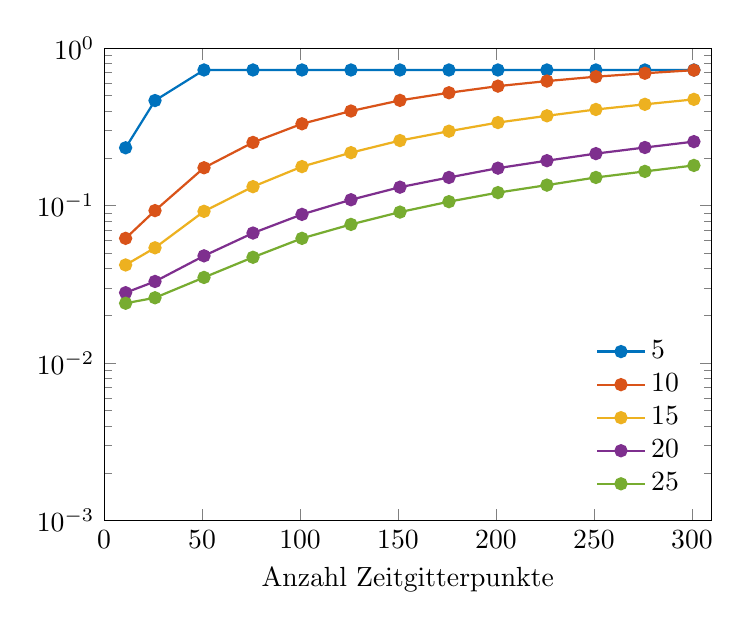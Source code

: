 % This file was created by matlab2tikz.
%
%The latest updates can be retrieved from
%  http://www.mathworks.com/matlabcentral/fileexchange/22022-matlab2tikz-matlab2tikz
%where you can also make suggestions and rate matlab2tikz.
%
\definecolor{mycolor1}{rgb}{0.0,0.447,0.741}%
\definecolor{mycolor2}{rgb}{0.85,0.325,0.098}%
\definecolor{mycolor3}{rgb}{0.929,0.694,0.125}%
\definecolor{mycolor4}{rgb}{0.494,0.184,0.556}%
\definecolor{mycolor5}{rgb}{0.466,0.674,0.188}%
%
\begin{tikzpicture}

\begin{axis}[%
width=7.715cm,
height=6cm,
at={(1.011in,0.642in)},
scale only axis,
xmin=0,
xmax=310,
xlabel={Anzahl Zeitgitterpunkte},
ymode=log,
ymin=0.001,
ymax=1,
yminorticks=true,
axis background/.style={fill=white},
legend style={at={(0.97,0.03)},anchor=south east,legend cell align=left,align=left,fill=none,draw=none}
]
\addplot [color=mycolor1,solid,mark=*,mark options={solid}, thick]
  table[row sep=crcr]{%
11	0.233\\
26	0.465\\
51	0.727\\
76	0.727\\
101	0.727\\
126	0.727\\
151	0.727\\
176	0.727\\
201	0.727\\
226	0.727\\
251	0.727\\
276	0.727\\
301	0.727\\
};
\addlegendentry{5};

\addplot [color=mycolor2,solid,mark=*,mark options={solid}, thick]
  table[row sep=crcr]{%
11	0.062\\
26	0.093\\
51	0.174\\
76	0.252\\
101	0.331\\
126	0.399\\
151	0.466\\
176	0.521\\
201	0.574\\
226	0.618\\
251	0.659\\
276	0.693\\
301	0.725\\
};
\addlegendentry{10};

\addplot [color=mycolor3,solid,mark=*,mark options={solid}, thick]
  table[row sep=crcr]{%
11	0.042\\
26	0.054\\
51	0.092\\
76	0.132\\
101	0.177\\
126	0.217\\
151	0.259\\
176	0.297\\
201	0.337\\
226	0.372\\
251	0.408\\
276	0.44\\
301	0.473\\
};
\addlegendentry{15};

\addplot [color=mycolor4,solid,mark=*,mark options={solid}, thick]
  table[row sep=crcr]{%
11	0.028\\
26	0.033\\
51	0.048\\
76	0.067\\
101	0.088\\
126	0.109\\
151	0.131\\
176	0.151\\
201	0.173\\
226	0.193\\
251	0.214\\
276	0.234\\
301	0.255\\
};
\addlegendentry{20};

\addplot [color=mycolor5,solid,mark=*,mark options={solid}, thick]
  table[row sep=crcr]{%
11	0.024\\
26	0.026\\
51	0.035\\
76	0.047\\
101	0.062\\
126	0.076\\
151	0.091\\
176	0.106\\
201	0.121\\
226	0.135\\
251	0.151\\
276	0.165\\
301	0.18\\
};
\addlegendentry{25};

\end{axis}
\end{tikzpicture}%
